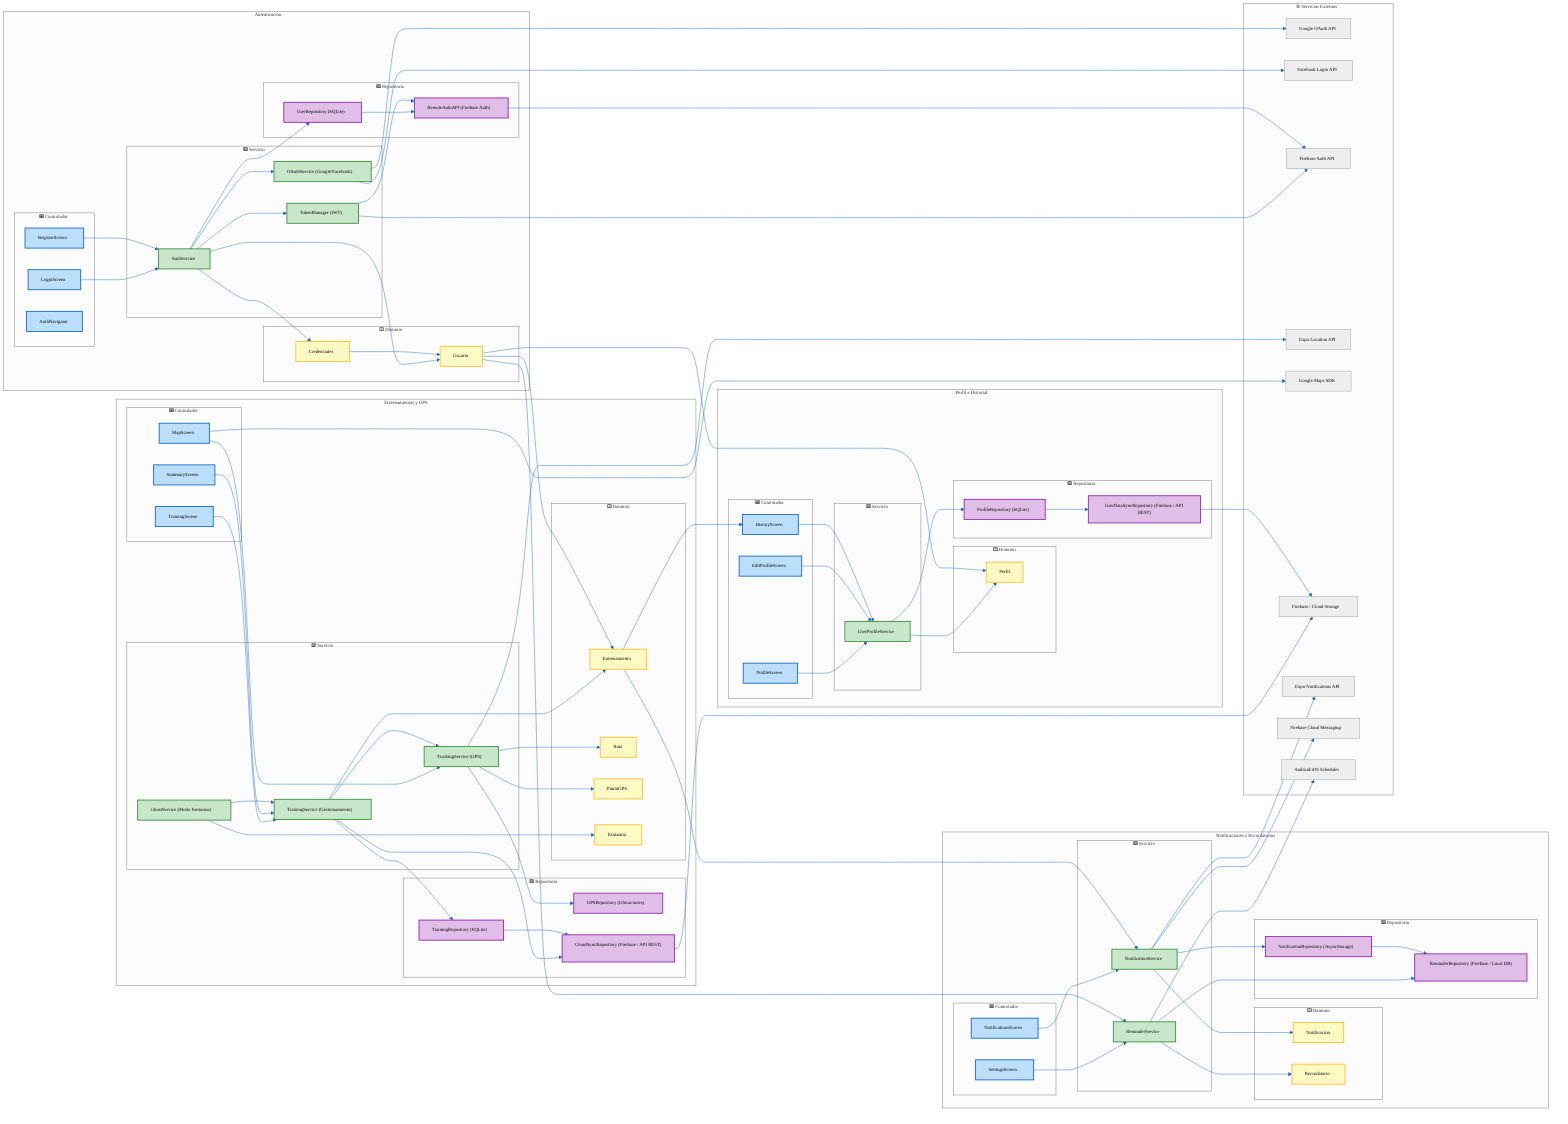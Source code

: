 %%{init: {'theme': 'neutral', 'themeVariables': {
  'primaryColor': '#E3F2FD',
  'primaryTextColor': '#0D47A1',
  'lineColor': '#1565C0',
  'tertiaryColor': '#BBDEFB',
  'fontSize': '11px',
  'fontFamily': 'Inter, Roboto, sans-serif',
  'edgeLabelBackground': '#FFFFFF'
}}}%%
flowchart LR

%% ======= CLASES DE ESTILO =======
classDef controlador fill:#BBDEFB,stroke:#1565C0,stroke-width:2px;
classDef servicio fill:#C8E6C9,stroke:#388E3C,stroke-width:2px;
classDef dominio fill:#FFF9C4,stroke:#FBC02D,stroke-width:2px;
classDef repositorio fill:#E1BEE7,stroke:#8E24AA,stroke-width:2px;

%% =================== AUTENTICACIÓN ===================
subgraph AUTH["🔐 Autenticación"]

    subgraph A1C["🟦 Controlador"]
        A1["LoginScreen"]
        A2["RegisterScreen"]
        A3["AuthNavigator"]
    end

    subgraph A1S["🟩 Servicio"]
        B1["AuthService"]
        B2["OAuthService (Google/Facebook)"]
        B3["TokenManager (JWT)"]
    end

    subgraph A1D["🟨 Dominio"]
        C1["Usuario"]
        C2["Credenciales"]
    end

    subgraph A1R["🟪 Repositorio"]
        D1["UserRepository (SQLite)"]
        D2["RemoteAuthAPI (Firebase Auth)"]
    end

    A1 --> B1
    A2 --> B1
    B1 --> B2
    B1 --> B3
    B1 --> C2
    B1 --> C1
    B1 --> D1
    D1 --> D2
    C2 --> C1
    B3 --> D2

end

%% ======= ASIGNACIÓN DE CLASES AUTENTICACIÓN =======
class A1,A2,A3 controlador;
class B1,B2,B3 servicio;
class C1,C2 dominio;
class D1,D2 repositorio;

%% =================== ENTRENAMIENTOS Y GPS ===================
subgraph TRAIN["🏃 Entrenamientos y GPS"]

    subgraph T1C["🟦 Controlador"]
        T1["TrainingScreen"]
        T2["MapScreen"]
        T3["SummaryScreen"]
    end

    subgraph T1S["🟩 Servicio"]
        TS1["TrackingService (GPS)"]
        TS2["TrainingService (Gestrenamiento)"]
        TS3["GhostService (Modo Fantasma)"]
    end

    subgraph T1D["🟨 Dominio"]
        TD1["Entrenamiento"]
        TD2["Ruta"]
        TD3["PuntoGPS"]
        TD4["Fantasma"]
    end

    subgraph T1R["🟪 Repositorio"]
        TR1["TrainingRepository (SQLite)"]
        TR2["GPSRepository (Ubicaciones)"]
        TR3["CloudSyncRepository (Firebase / API REST)"]
    end

    T1 --> TS2
    T2 --> TS1
    T3 --> TS2
    TS2 --> TS1
    TS2 --> TD1
    TS2 --> TR1
    TS2 --> TR3
    TS1 --> TD2
    TS1 --> TD3
    TS1 --> TR2
    TS3 --> TD4
    TS3 --> TS2
    TR1 --> TR3

end

%% ======= ASIGNACIÓN DE CLASES ENTRENAMIENTOS Y GPS =======
class T1,T2,T3 controlador;
class TS1,TS2,TS3 servicio;
class TD1,TD2,TD3,TD4 dominio;
class TR1,TR2,TR3 repositorio;

%% =================== PERFIL E HISTORIAL ===================
subgraph PROF["👤 Perfil e Historial"]

    subgraph P1C["🟦 Controlador"]
        P1["ProfileScreen"]
        P2["EditProfileScreen"]
        P3["HistoryScreen"]
    end

    subgraph P1S["🟩 Servicio"]
        PS1["UserProfileService"]
    end

    subgraph P1D["🟨 Dominio"]
        PD1["Perfil"]
    end

    subgraph P1R["🟪 Repositorio"]
        PR1["ProfileRepository (SQLite)"]
        PR2["UserDataSyncRepository (Firebase / API REST)"]
    end

    P1 --> PS1
    P2 --> PS1
    P3 --> PS1
    PS1 --> PD1
    PS1 --> PR1
    PR1 --> PR2

end

%% ======= ASIGNACIÓN DE CLASES PERFIL E HISTORIAL =======
class P1,P2,P3 controlador;
class PS1 servicio;
class PD1 dominio;
class PR1,PR2 repositorio;

%% =================== NOTIFICACIONES Y RECORDATORIOS ===================
subgraph NOTI["🔔 Notificaciones y Recordatorios"]

    subgraph N1C["🟦 Controlador"]
        N1["NotificationsScreen"]
        N2["SettingsScreen"]
    end

    subgraph N1S["🟩 Servicio"]
        NS1["NotificationService"]
        NS2["ReminderService"]
    end

    subgraph N1D["🟨 Dominio"]
        ND1["Notificacion"]
        ND2["Recordatorio"]
    end

    subgraph N1R["🟪 Repositorio"]
        NR1["NotificationRepository (AsyncStorage)"]
        NR2["ReminderRepository (Firebase / Local DB)"]
    end

    N1 --> NS1
    N2 --> NS2
    NS1 --> ND1
    NS2 --> ND2
    NS1 --> NR1
    NS2 --> NR2
    NR1 --> NR2

end

%% ======= ASIGNACIÓN DE CLASES NOTIFICACIONES =======
class N1,N2 controlador;
class NS1,NS2 servicio;
class ND1,ND2 dominio;
class NR1,NR2 repositorio;

%% =================== SERVICIOS EXTERNOS ===================
subgraph EXT["🌐 Servicios Externos"]
    E1["Google OAuth API"]
    E2["Facebook Login API"]
    E3["Firebase Auth API"]
    E4["Expo Location API"]
    E5["Google Maps SDK"]
    E6["Firebase / Cloud Storage"]
    E7["Expo Notifications API"]
    E8["Firebase Cloud Messaging"]
    E9["Android/iOS Scheduler"]
end

%% =================== RELACIONES ENTRE MÓDULOS ===================

C1 --> TD1
TD1 --> P3
C1 --> PD1

%% Notificaciones conectadas a Entrenamientos y Perfil
TD1 --> NS1
C1 --> NS2

%% Conexiones externas
B2 --> E1
B2 --> E2
B3 --> E3
D2 --> E3
TR3 --> E6
TS1 --> E4
T2 --> E5
PR2 --> E6
NS1 --> E7
NS1 --> E8
NS2 --> E9